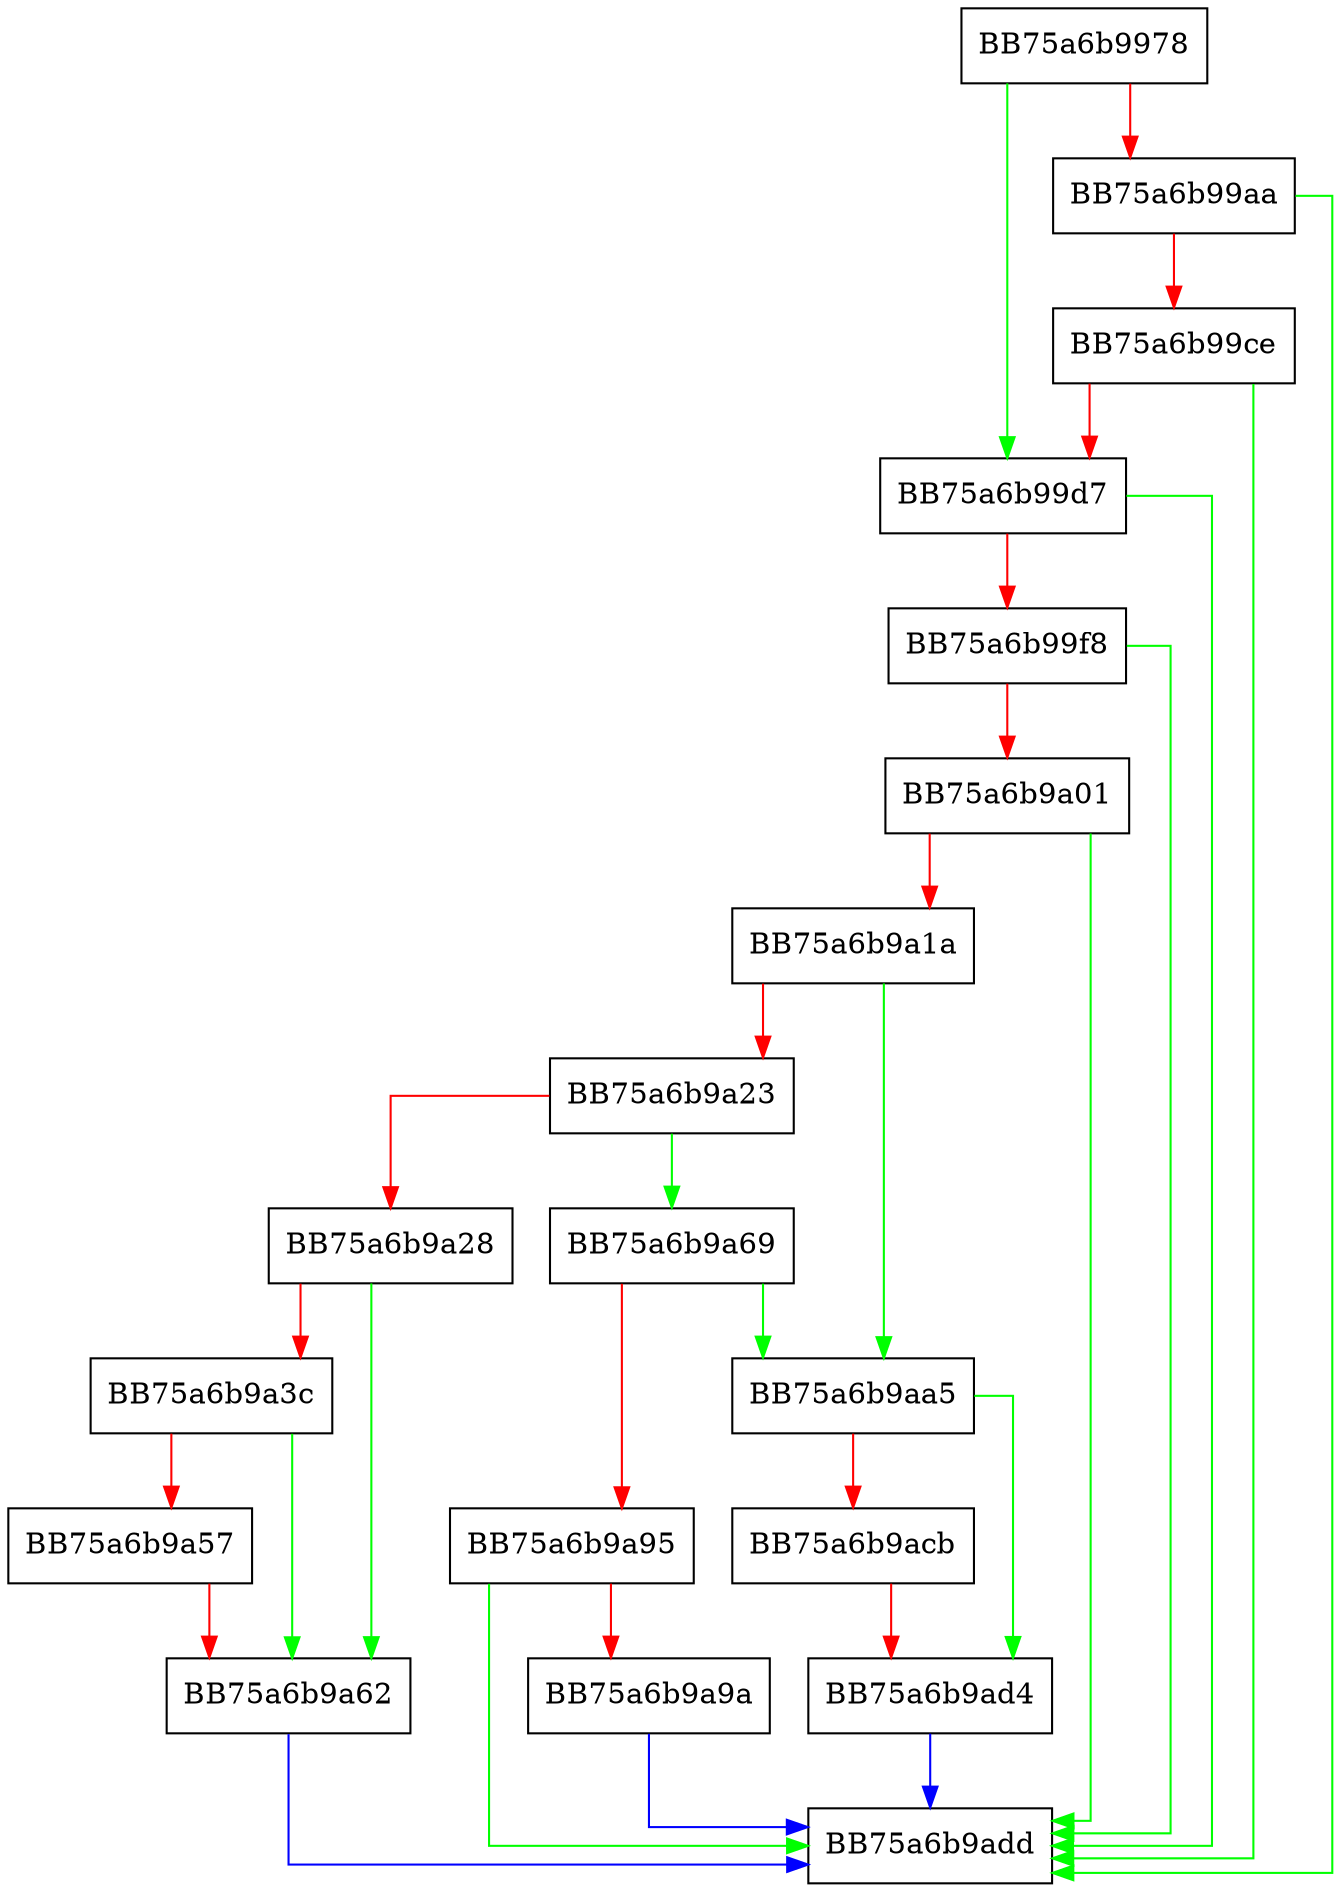 digraph hasHotJournal {
  node [shape="box"];
  graph [splines=ortho];
  BB75a6b9978 -> BB75a6b99d7 [color="green"];
  BB75a6b9978 -> BB75a6b99aa [color="red"];
  BB75a6b99aa -> BB75a6b9add [color="green"];
  BB75a6b99aa -> BB75a6b99ce [color="red"];
  BB75a6b99ce -> BB75a6b9add [color="green"];
  BB75a6b99ce -> BB75a6b99d7 [color="red"];
  BB75a6b99d7 -> BB75a6b9add [color="green"];
  BB75a6b99d7 -> BB75a6b99f8 [color="red"];
  BB75a6b99f8 -> BB75a6b9add [color="green"];
  BB75a6b99f8 -> BB75a6b9a01 [color="red"];
  BB75a6b9a01 -> BB75a6b9add [color="green"];
  BB75a6b9a01 -> BB75a6b9a1a [color="red"];
  BB75a6b9a1a -> BB75a6b9aa5 [color="green"];
  BB75a6b9a1a -> BB75a6b9a23 [color="red"];
  BB75a6b9a23 -> BB75a6b9a69 [color="green"];
  BB75a6b9a23 -> BB75a6b9a28 [color="red"];
  BB75a6b9a28 -> BB75a6b9a62 [color="green"];
  BB75a6b9a28 -> BB75a6b9a3c [color="red"];
  BB75a6b9a3c -> BB75a6b9a62 [color="green"];
  BB75a6b9a3c -> BB75a6b9a57 [color="red"];
  BB75a6b9a57 -> BB75a6b9a62 [color="red"];
  BB75a6b9a62 -> BB75a6b9add [color="blue"];
  BB75a6b9a69 -> BB75a6b9aa5 [color="green"];
  BB75a6b9a69 -> BB75a6b9a95 [color="red"];
  BB75a6b9a95 -> BB75a6b9add [color="green"];
  BB75a6b9a95 -> BB75a6b9a9a [color="red"];
  BB75a6b9a9a -> BB75a6b9add [color="blue"];
  BB75a6b9aa5 -> BB75a6b9ad4 [color="green"];
  BB75a6b9aa5 -> BB75a6b9acb [color="red"];
  BB75a6b9acb -> BB75a6b9ad4 [color="red"];
  BB75a6b9ad4 -> BB75a6b9add [color="blue"];
}